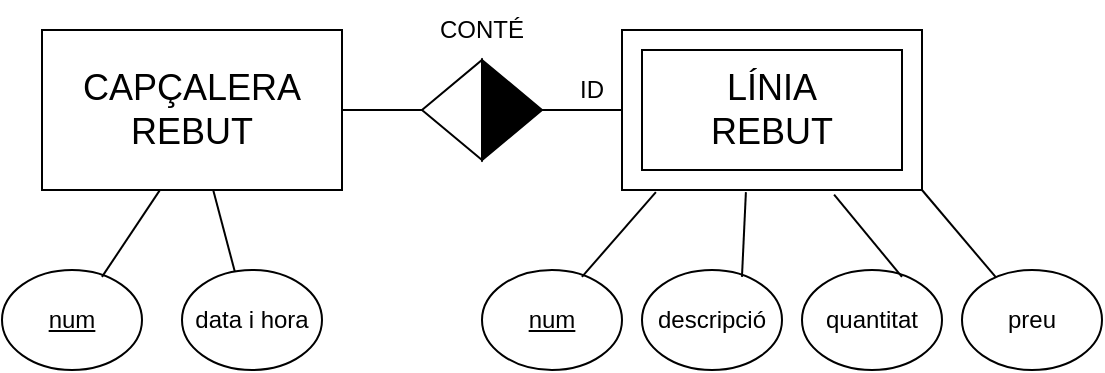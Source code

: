 <mxfile version="21.7.5" type="device">
  <diagram name="Página-1" id="rX1YzB346VphcjRjnug3">
    <mxGraphModel dx="780" dy="544" grid="1" gridSize="10" guides="1" tooltips="1" connect="1" arrows="1" fold="1" page="1" pageScale="1" pageWidth="827" pageHeight="1169" math="0" shadow="0">
      <root>
        <mxCell id="0" />
        <mxCell id="1" parent="0" />
        <mxCell id="3qOpGYFH5oxsdP-UGP8--1" value="&lt;font style=&quot;font-size: 18px;&quot;&gt;CAPÇALERA&lt;br&gt;REBUT&lt;/font&gt;" style="rounded=0;whiteSpace=wrap;html=1;" parent="1" vertex="1">
          <mxGeometry x="50" y="130" width="150" height="80" as="geometry" />
        </mxCell>
        <mxCell id="3qOpGYFH5oxsdP-UGP8--2" value="&lt;u&gt;num&lt;/u&gt;" style="ellipse;whiteSpace=wrap;html=1;" parent="1" vertex="1">
          <mxGeometry x="30" y="250" width="70" height="50" as="geometry" />
        </mxCell>
        <mxCell id="3qOpGYFH5oxsdP-UGP8--3" value="" style="endArrow=none;html=1;rounded=0;entryX=0.394;entryY=0.998;entryDx=0;entryDy=0;entryPerimeter=0;exitX=0.714;exitY=0.069;exitDx=0;exitDy=0;exitPerimeter=0;" parent="1" source="3qOpGYFH5oxsdP-UGP8--2" target="3qOpGYFH5oxsdP-UGP8--1" edge="1">
          <mxGeometry width="50" height="50" relative="1" as="geometry">
            <mxPoint x="370" y="250" as="sourcePoint" />
            <mxPoint x="420" y="200" as="targetPoint" />
          </mxGeometry>
        </mxCell>
        <mxCell id="3qOpGYFH5oxsdP-UGP8--4" value="data i hora" style="ellipse;whiteSpace=wrap;html=1;" parent="1" vertex="1">
          <mxGeometry x="120" y="250" width="70" height="50" as="geometry" />
        </mxCell>
        <mxCell id="3qOpGYFH5oxsdP-UGP8--5" value="" style="endArrow=none;html=1;rounded=0;exitX=0.377;exitY=0.015;exitDx=0;exitDy=0;exitPerimeter=0;" parent="1" source="3qOpGYFH5oxsdP-UGP8--4" target="3qOpGYFH5oxsdP-UGP8--1" edge="1">
          <mxGeometry width="50" height="50" relative="1" as="geometry">
            <mxPoint x="450" y="250" as="sourcePoint" />
            <mxPoint x="189" y="210" as="targetPoint" />
          </mxGeometry>
        </mxCell>
        <mxCell id="3qOpGYFH5oxsdP-UGP8--7" value="PEL·LÍCULA" style="rounded=0;whiteSpace=wrap;html=1;shadow=0;glass=0;" parent="1" vertex="1">
          <mxGeometry x="340" y="130" width="150" height="80" as="geometry" />
        </mxCell>
        <mxCell id="3qOpGYFH5oxsdP-UGP8--8" value="&lt;u&gt;num&lt;/u&gt;" style="ellipse;whiteSpace=wrap;html=1;" parent="1" vertex="1">
          <mxGeometry x="270" y="250" width="70" height="50" as="geometry" />
        </mxCell>
        <mxCell id="3qOpGYFH5oxsdP-UGP8--9" value="" style="endArrow=none;html=1;rounded=0;entryX=0.113;entryY=1.013;entryDx=0;entryDy=0;entryPerimeter=0;exitX=0.714;exitY=0.069;exitDx=0;exitDy=0;exitPerimeter=0;" parent="1" source="3qOpGYFH5oxsdP-UGP8--8" target="3qOpGYFH5oxsdP-UGP8--7" edge="1">
          <mxGeometry width="50" height="50" relative="1" as="geometry">
            <mxPoint x="660" y="250" as="sourcePoint" />
            <mxPoint x="710" y="200" as="targetPoint" />
          </mxGeometry>
        </mxCell>
        <mxCell id="8f0ef6LYHRjr9DAGwmMu-1" value="descripció" style="ellipse;whiteSpace=wrap;html=1;" parent="1" vertex="1">
          <mxGeometry x="350" y="250" width="70" height="50" as="geometry" />
        </mxCell>
        <mxCell id="8f0ef6LYHRjr9DAGwmMu-2" value="" style="endArrow=none;html=1;rounded=0;entryX=0.413;entryY=1.013;entryDx=0;entryDy=0;entryPerimeter=0;exitX=0.714;exitY=0.069;exitDx=0;exitDy=0;exitPerimeter=0;" parent="1" source="8f0ef6LYHRjr9DAGwmMu-1" target="3qOpGYFH5oxsdP-UGP8--7" edge="1">
          <mxGeometry width="50" height="50" relative="1" as="geometry">
            <mxPoint x="690" y="250" as="sourcePoint" />
            <mxPoint x="429" y="210" as="targetPoint" />
          </mxGeometry>
        </mxCell>
        <mxCell id="8f0ef6LYHRjr9DAGwmMu-3" value="preu" style="ellipse;whiteSpace=wrap;html=1;" parent="1" vertex="1">
          <mxGeometry x="510" y="250" width="70" height="50" as="geometry" />
        </mxCell>
        <mxCell id="8f0ef6LYHRjr9DAGwmMu-5" value="quantitat" style="ellipse;whiteSpace=wrap;html=1;" parent="1" vertex="1">
          <mxGeometry x="430" y="250" width="70" height="50" as="geometry" />
        </mxCell>
        <mxCell id="8f0ef6LYHRjr9DAGwmMu-6" value="" style="endArrow=none;html=1;rounded=0;entryX=0.707;entryY=1.029;entryDx=0;entryDy=0;entryPerimeter=0;exitX=0.714;exitY=0.069;exitDx=0;exitDy=0;exitPerimeter=0;" parent="1" source="8f0ef6LYHRjr9DAGwmMu-5" target="3qOpGYFH5oxsdP-UGP8--7" edge="1">
          <mxGeometry width="50" height="50" relative="1" as="geometry">
            <mxPoint x="770" y="250" as="sourcePoint" />
            <mxPoint x="509" y="210" as="targetPoint" />
          </mxGeometry>
        </mxCell>
        <mxCell id="8f0ef6LYHRjr9DAGwmMu-7" value="&lt;font style=&quot;font-size: 18px;&quot;&gt;LÍNIA&lt;br&gt;REBUT&lt;/font&gt;" style="rounded=0;whiteSpace=wrap;html=1;shadow=0;glass=0;" parent="1" vertex="1">
          <mxGeometry x="350" y="140" width="130" height="60" as="geometry" />
        </mxCell>
        <mxCell id="8f0ef6LYHRjr9DAGwmMu-8" value="" style="triangle;whiteSpace=wrap;html=1;fillColor=#000000;" parent="1" vertex="1">
          <mxGeometry x="270" y="145" width="30" height="50" as="geometry" />
        </mxCell>
        <mxCell id="8f0ef6LYHRjr9DAGwmMu-9" value="" style="triangle;whiteSpace=wrap;html=1;direction=west;" parent="1" vertex="1">
          <mxGeometry x="240" y="145" width="30" height="50" as="geometry" />
        </mxCell>
        <mxCell id="8f0ef6LYHRjr9DAGwmMu-11" value="" style="endArrow=none;html=1;rounded=0;entryX=1;entryY=0.5;entryDx=0;entryDy=0;exitX=1;exitY=0.5;exitDx=0;exitDy=0;" parent="1" source="3qOpGYFH5oxsdP-UGP8--1" target="8f0ef6LYHRjr9DAGwmMu-9" edge="1">
          <mxGeometry width="50" height="50" relative="1" as="geometry">
            <mxPoint x="190" y="180" as="sourcePoint" />
            <mxPoint x="250" y="130" as="targetPoint" />
          </mxGeometry>
        </mxCell>
        <mxCell id="8f0ef6LYHRjr9DAGwmMu-13" value="" style="endArrow=none;html=1;rounded=0;entryX=0;entryY=0.5;entryDx=0;entryDy=0;exitX=1;exitY=0.5;exitDx=0;exitDy=0;" parent="1" source="8f0ef6LYHRjr9DAGwmMu-8" target="3qOpGYFH5oxsdP-UGP8--7" edge="1">
          <mxGeometry width="50" height="50" relative="1" as="geometry">
            <mxPoint x="300" y="169.5" as="sourcePoint" />
            <mxPoint x="340" y="169.5" as="targetPoint" />
          </mxGeometry>
        </mxCell>
        <mxCell id="8f0ef6LYHRjr9DAGwmMu-18" value="CONTÉ" style="text;html=1;strokeColor=none;fillColor=none;align=center;verticalAlign=middle;whiteSpace=wrap;rounded=0;" parent="1" vertex="1">
          <mxGeometry x="240" y="115" width="60" height="30" as="geometry" />
        </mxCell>
        <mxCell id="QtF_RUuRU6wrgdeBNQNb-1" value="ID" style="text;html=1;strokeColor=none;fillColor=none;align=center;verticalAlign=middle;whiteSpace=wrap;rounded=0;" parent="1" vertex="1">
          <mxGeometry x="310" y="145" width="30" height="30" as="geometry" />
        </mxCell>
        <mxCell id="H28ueGh817eNsOQWSDlH-2" value="" style="endArrow=none;html=1;rounded=0;exitX=1;exitY=1;exitDx=0;exitDy=0;" edge="1" parent="1" source="3qOpGYFH5oxsdP-UGP8--7" target="8f0ef6LYHRjr9DAGwmMu-3">
          <mxGeometry width="50" height="50" relative="1" as="geometry">
            <mxPoint x="510" y="210" as="sourcePoint" />
            <mxPoint x="560" y="160" as="targetPoint" />
          </mxGeometry>
        </mxCell>
      </root>
    </mxGraphModel>
  </diagram>
</mxfile>
